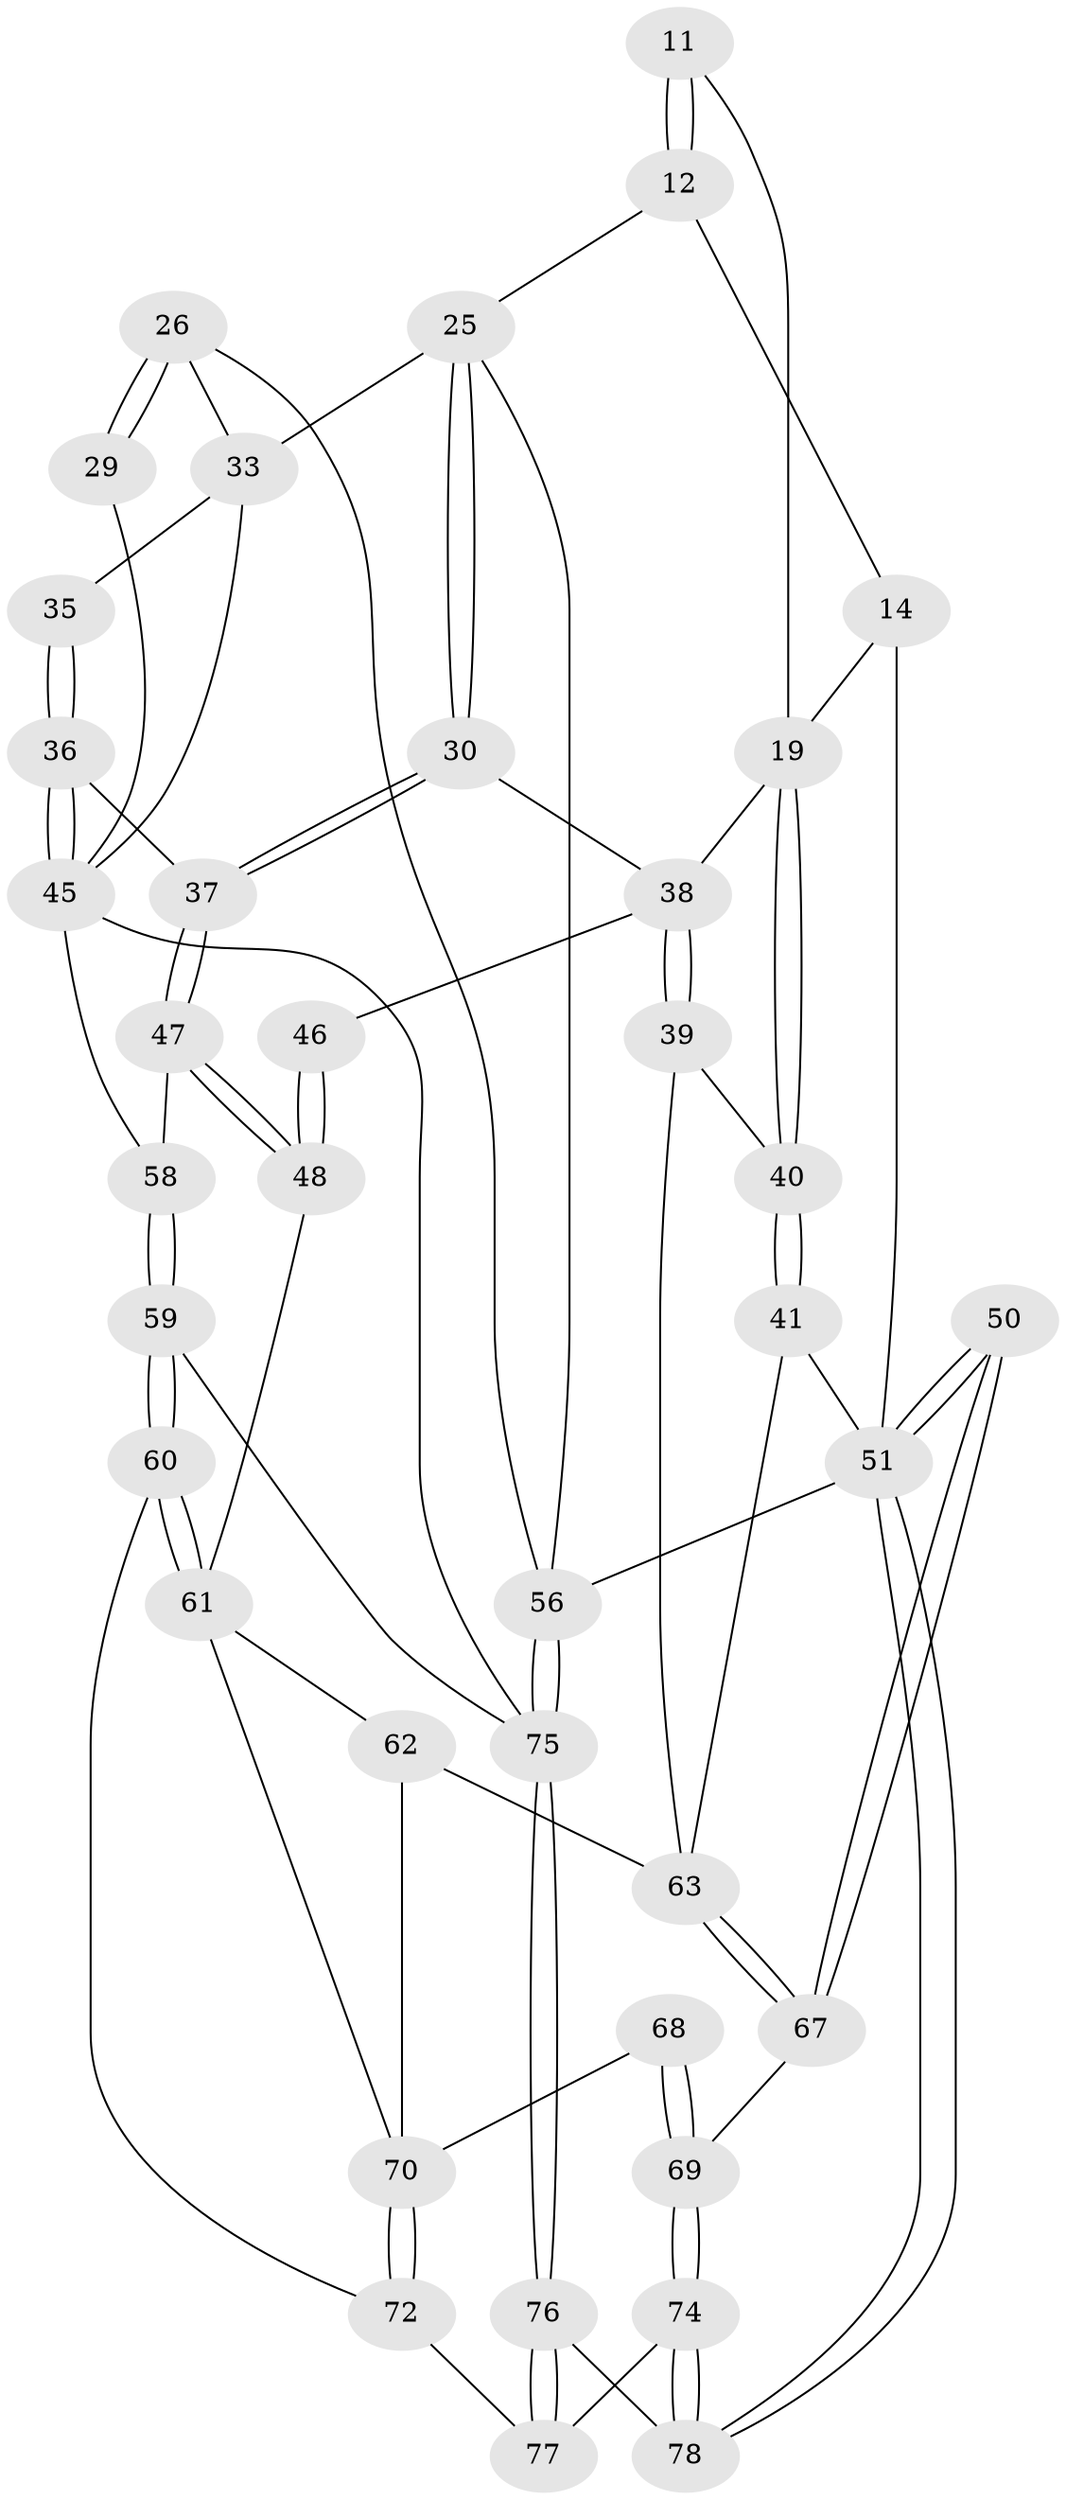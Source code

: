// original degree distribution, {3: 0.038461538461538464, 6: 0.20512820512820512, 5: 0.5512820512820513, 4: 0.20512820512820512}
// Generated by graph-tools (version 1.1) at 2025/01/03/09/25 05:01:52]
// undirected, 39 vertices, 88 edges
graph export_dot {
graph [start="1"]
  node [color=gray90,style=filled];
  11 [pos="+0.24455011467945378+0.25535548850935447"];
  12 [pos="+0.1381076124723088+0.14324562196553983",super="+5+10"];
  14 [pos="+0.08315962754806616+0.34679816111663153",super="+13"];
  19 [pos="+0.0902958393831435+0.3479512244623046",super="+18"];
  25 [pos="+0.48995123183339656+0.35516514481341094",super="+9"];
  26 [pos="+0.7290127053497484+0.20398939744433636",super="+23"];
  29 [pos="+1+0.45216007897589966"];
  30 [pos="+0.445008465788059+0.4530902535507825"];
  33 [pos="+0.8138261156582823+0.4345581886340482",super="+28+24"];
  35 [pos="+0.6422988504090409+0.4731684360033271"];
  36 [pos="+0.6297143992320382+0.4985257562237998"];
  37 [pos="+0.6226375674448772+0.5005177289340046"];
  38 [pos="+0.2125326503907877+0.5938706121816318",super="+32+31"];
  39 [pos="+0.19355134242281655+0.6023753124967172"];
  40 [pos="+0.17120899878671975+0.5915478118440526"];
  41 [pos="+0+0.7167022377849289"];
  45 [pos="+0.7153582390116893+0.5784824678416337",super="+44"];
  46 [pos="+0.414347222522192+0.5843527791164607"];
  47 [pos="+0.5287013183099061+0.6753258485157264"];
  48 [pos="+0.46684366509684655+0.6952699955076943"];
  50 [pos="+0+1"];
  51 [pos="+0+1",super="+2+42"];
  56 [pos="+1+1",super="+17+16"];
  58 [pos="+0.6996557874895167+0.7325291459962675",super="+49"];
  59 [pos="+0.6458722462842097+0.8864675451961913"];
  60 [pos="+0.5363697799199402+0.8794724350491719"];
  61 [pos="+0.4642048966041589+0.7809890593753329",super="+52"];
  62 [pos="+0.231715502289155+0.7662668937371927",super="+53"];
  63 [pos="+0.15091294273857386+0.7940724844176735",super="+55"];
  67 [pos="+0.10351452276514966+0.9082240332443104"];
  68 [pos="+0.2519690156704158+0.8263892677851711"];
  69 [pos="+0.24031613693990075+0.9346573848650691"];
  70 [pos="+0.37533057064412906+0.8731889557020732",super="+65"];
  72 [pos="+0.34893670724178105+0.9905806528767017",super="+71"];
  74 [pos="+0.3040960588758922+1"];
  75 [pos="+0.7097143873347009+1",super="+66+57"];
  76 [pos="+0.5388925924667458+1"];
  77 [pos="+0.5201590638801988+0.9847225147149248",super="+73"];
  78 [pos="+0.2923061942972064+1"];
  11 -- 12 [weight=2];
  11 -- 12;
  11 -- 19;
  12 -- 14 [weight=2];
  12 -- 25;
  14 -- 19;
  14 -- 51 [weight=2];
  19 -- 40;
  19 -- 40;
  19 -- 38;
  25 -- 30;
  25 -- 30;
  25 -- 33 [weight=2];
  25 -- 56;
  26 -- 29 [weight=2];
  26 -- 29;
  26 -- 56;
  26 -- 33 [weight=2];
  29 -- 45;
  30 -- 37;
  30 -- 37;
  30 -- 38;
  33 -- 35 [weight=2];
  33 -- 45;
  35 -- 36;
  35 -- 36;
  36 -- 37;
  36 -- 45;
  36 -- 45;
  37 -- 47;
  37 -- 47;
  38 -- 39;
  38 -- 39;
  38 -- 46 [weight=2];
  39 -- 40;
  39 -- 63;
  40 -- 41;
  40 -- 41;
  41 -- 51;
  41 -- 63;
  45 -- 58 [weight=2];
  45 -- 75;
  46 -- 48;
  46 -- 48;
  47 -- 48;
  47 -- 48;
  47 -- 58;
  48 -- 61;
  50 -- 51 [weight=2];
  50 -- 51;
  50 -- 67;
  50 -- 67;
  51 -- 78;
  51 -- 78;
  51 -- 56 [weight=3];
  56 -- 75 [weight=2];
  56 -- 75;
  58 -- 59;
  58 -- 59;
  59 -- 60;
  59 -- 60;
  59 -- 75;
  60 -- 61;
  60 -- 61;
  60 -- 72;
  61 -- 70;
  61 -- 62;
  62 -- 63 [weight=2];
  62 -- 70;
  63 -- 67;
  63 -- 67;
  67 -- 69;
  68 -- 69;
  68 -- 69;
  68 -- 70 [weight=2];
  69 -- 74;
  69 -- 74;
  70 -- 72;
  70 -- 72;
  72 -- 77 [weight=2];
  74 -- 78;
  74 -- 78;
  74 -- 77;
  75 -- 76;
  75 -- 76;
  76 -- 77;
  76 -- 77;
  76 -- 78;
}
